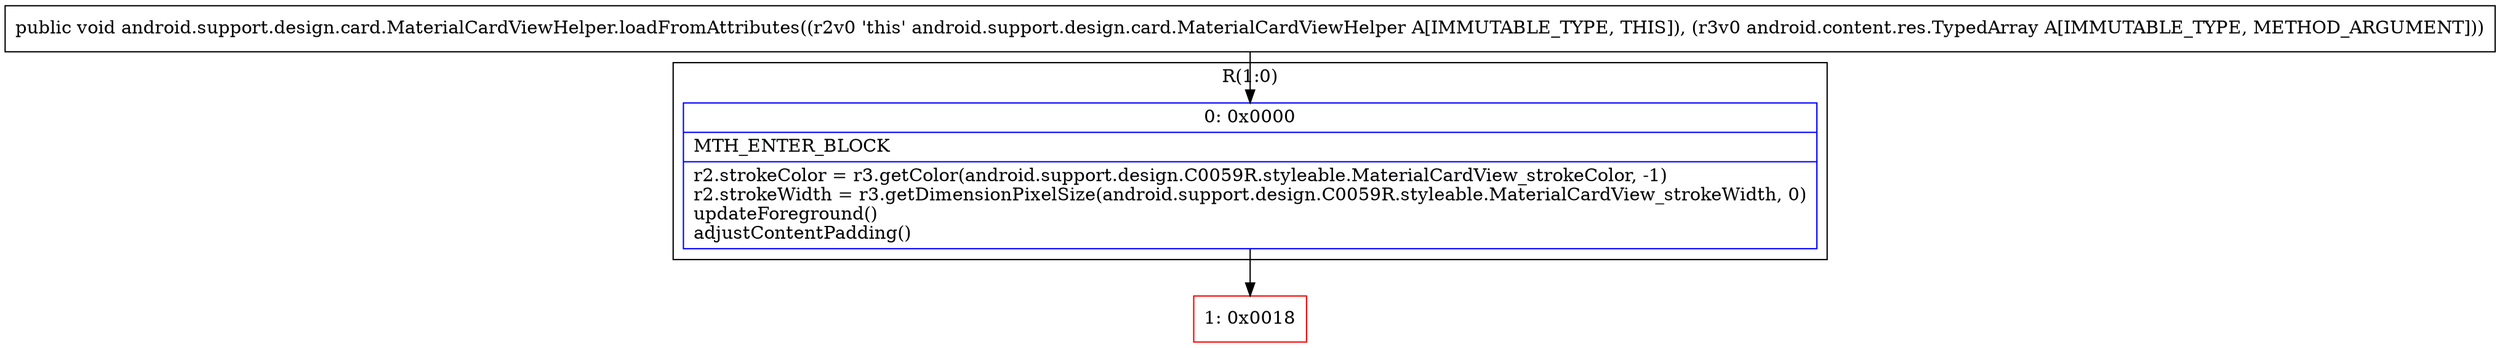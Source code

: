 digraph "CFG forandroid.support.design.card.MaterialCardViewHelper.loadFromAttributes(Landroid\/content\/res\/TypedArray;)V" {
subgraph cluster_Region_1246992486 {
label = "R(1:0)";
node [shape=record,color=blue];
Node_0 [shape=record,label="{0\:\ 0x0000|MTH_ENTER_BLOCK\l|r2.strokeColor = r3.getColor(android.support.design.C0059R.styleable.MaterialCardView_strokeColor, \-1)\lr2.strokeWidth = r3.getDimensionPixelSize(android.support.design.C0059R.styleable.MaterialCardView_strokeWidth, 0)\lupdateForeground()\ladjustContentPadding()\l}"];
}
Node_1 [shape=record,color=red,label="{1\:\ 0x0018}"];
MethodNode[shape=record,label="{public void android.support.design.card.MaterialCardViewHelper.loadFromAttributes((r2v0 'this' android.support.design.card.MaterialCardViewHelper A[IMMUTABLE_TYPE, THIS]), (r3v0 android.content.res.TypedArray A[IMMUTABLE_TYPE, METHOD_ARGUMENT])) }"];
MethodNode -> Node_0;
Node_0 -> Node_1;
}

